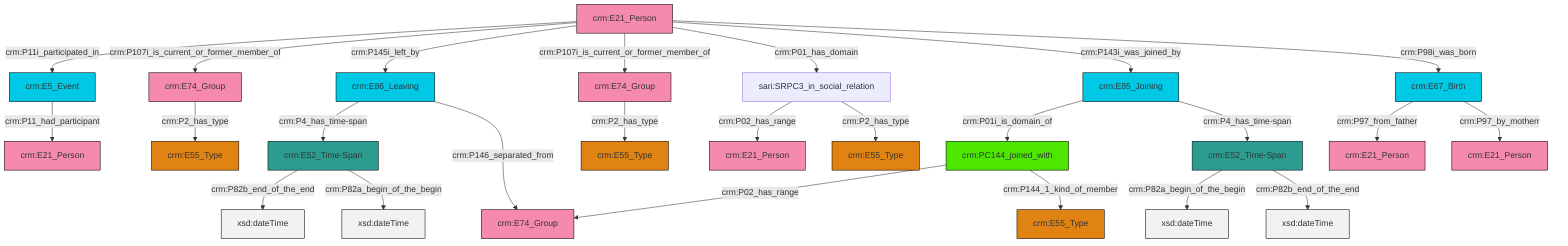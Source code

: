 graph TD
classDef Literal fill:#f2f2f2,stroke:#000000;
classDef CRM_Entity fill:#FFFFFF,stroke:#000000;
classDef Temporal_Entity fill:#00C9E6, stroke:#000000;
classDef Type fill:#E18312, stroke:#000000;
classDef Time-Span fill:#2C9C91, stroke:#000000;
classDef Appellation fill:#FFEB7F, stroke:#000000;
classDef Place fill:#008836, stroke:#000000;
classDef Persistent_Item fill:#B266B2, stroke:#000000;
classDef Conceptual_Object fill:#FFD700, stroke:#000000;
classDef Physical_Thing fill:#D2B48C, stroke:#000000;
classDef Actor fill:#f58aad, stroke:#000000;
classDef PC_Classes fill:#4ce600, stroke:#000000;
classDef Multi fill:#cccccc,stroke:#000000;

0["crm:E86_Leaving"]:::Temporal_Entity -->|crm:P4_has_time-span| 1["crm:E52_Time-Span"]:::Time-Span
2["crm:E21_Person"]:::Actor -->|crm:P11i_participated_in| 3["crm:E5_Event"]:::Temporal_Entity
8["crm:PC144_joined_with"]:::PC_Classes -->|crm:P02_has_range| 9["crm:E74_Group"]:::Actor
0["crm:E86_Leaving"]:::Temporal_Entity -->|crm:P146_separated_from| 9["crm:E74_Group"]:::Actor
16["sari:SRPC3_in_social_relation"]:::Default -->|crm:P02_has_range| 6["crm:E21_Person"]:::Actor
10["crm:E85_Joining"]:::Temporal_Entity -->|crm:P01i_is_domain_of| 8["crm:PC144_joined_with"]:::PC_Classes
10["crm:E85_Joining"]:::Temporal_Entity -->|crm:P4_has_time-span| 22["crm:E52_Time-Span"]:::Time-Span
1["crm:E52_Time-Span"]:::Time-Span -->|crm:P82b_end_of_the_end| 26[xsd:dateTime]:::Literal
14["crm:E74_Group"]:::Actor -->|crm:P2_has_type| 23["crm:E55_Type"]:::Type
2["crm:E21_Person"]:::Actor -->|crm:P107i_is_current_or_former_member_of| 14["crm:E74_Group"]:::Actor
8["crm:PC144_joined_with"]:::PC_Classes -->|crm:P144_1_kind_of_member| 28["crm:E55_Type"]:::Type
1["crm:E52_Time-Span"]:::Time-Span -->|crm:P82a_begin_of_the_begin| 29[xsd:dateTime]:::Literal
2["crm:E21_Person"]:::Actor -->|crm:P145i_left_by| 0["crm:E86_Leaving"]:::Temporal_Entity
2["crm:E21_Person"]:::Actor -->|crm:P107i_is_current_or_former_member_of| 30["crm:E74_Group"]:::Actor
22["crm:E52_Time-Span"]:::Time-Span -->|crm:P82a_begin_of_the_begin| 31[xsd:dateTime]:::Literal
22["crm:E52_Time-Span"]:::Time-Span -->|crm:P82b_end_of_the_end| 36[xsd:dateTime]:::Literal
2["crm:E21_Person"]:::Actor -->|crm:P01_has_domain| 16["sari:SRPC3_in_social_relation"]:::Default
2["crm:E21_Person"]:::Actor -->|crm:P143i_was_joined_by| 10["crm:E85_Joining"]:::Temporal_Entity
34["crm:E67_Birth"]:::Temporal_Entity -->|crm:P97_from_father| 38["crm:E21_Person"]:::Actor
2["crm:E21_Person"]:::Actor -->|crm:P98i_was_born| 34["crm:E67_Birth"]:::Temporal_Entity
3["crm:E5_Event"]:::Temporal_Entity -->|crm:P11_had_participant| 4["crm:E21_Person"]:::Actor
30["crm:E74_Group"]:::Actor -->|crm:P2_has_type| 18["crm:E55_Type"]:::Type
34["crm:E67_Birth"]:::Temporal_Entity -->|crm:P97_by_motherr| 12["crm:E21_Person"]:::Actor
16["sari:SRPC3_in_social_relation"]:::Default -->|crm:P2_has_type| 20["crm:E55_Type"]:::Type